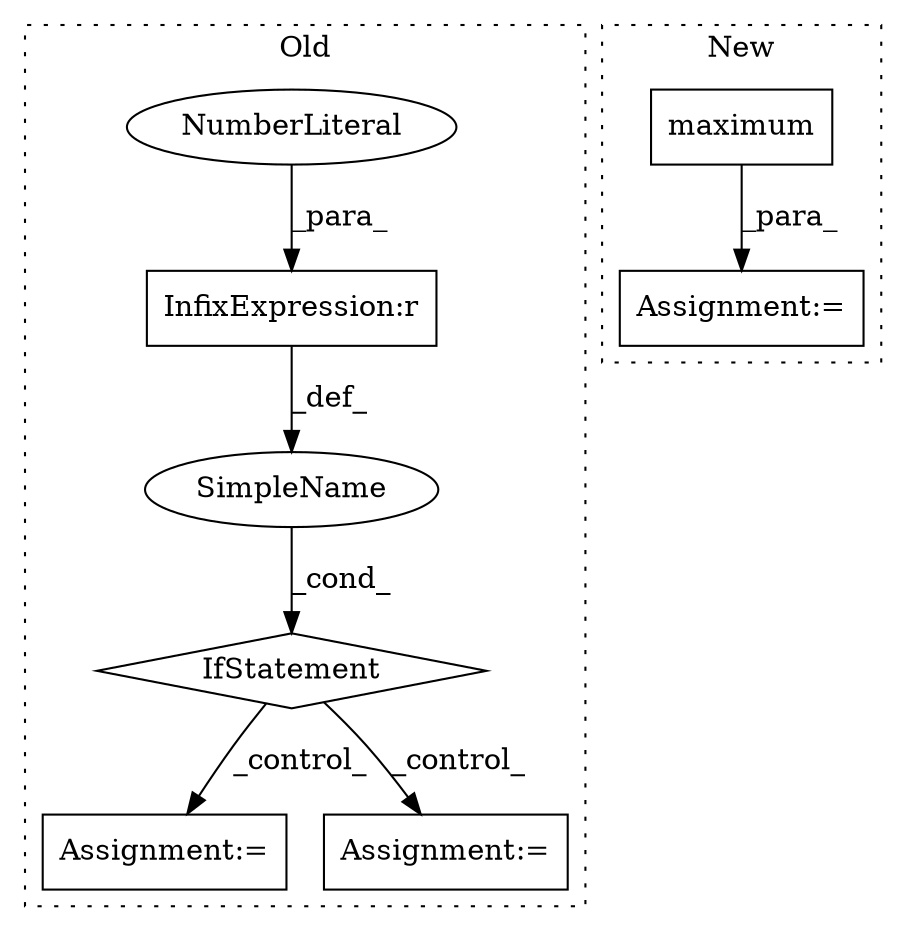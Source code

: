 digraph G {
subgraph cluster0 {
1 [label="IfStatement" a="25" s="6187,6197" l="4,2" shape="diamond"];
3 [label="Assignment:=" a="7" s="6260" l="1" shape="box"];
4 [label="SimpleName" a="42" s="" l="" shape="ellipse"];
6 [label="Assignment:=" a="7" s="6213" l="1" shape="box"];
7 [label="InfixExpression:r" a="27" s="6192" l="4" shape="box"];
8 [label="NumberLiteral" a="34" s="6196" l="1" shape="ellipse"];
label = "Old";
style="dotted";
}
subgraph cluster1 {
2 [label="maximum" a="32" s="5223,5276" l="8,1" shape="box"];
5 [label="Assignment:=" a="7" s="5349" l="1" shape="box"];
label = "New";
style="dotted";
}
1 -> 6 [label="_control_"];
1 -> 3 [label="_control_"];
2 -> 5 [label="_para_"];
4 -> 1 [label="_cond_"];
7 -> 4 [label="_def_"];
8 -> 7 [label="_para_"];
}